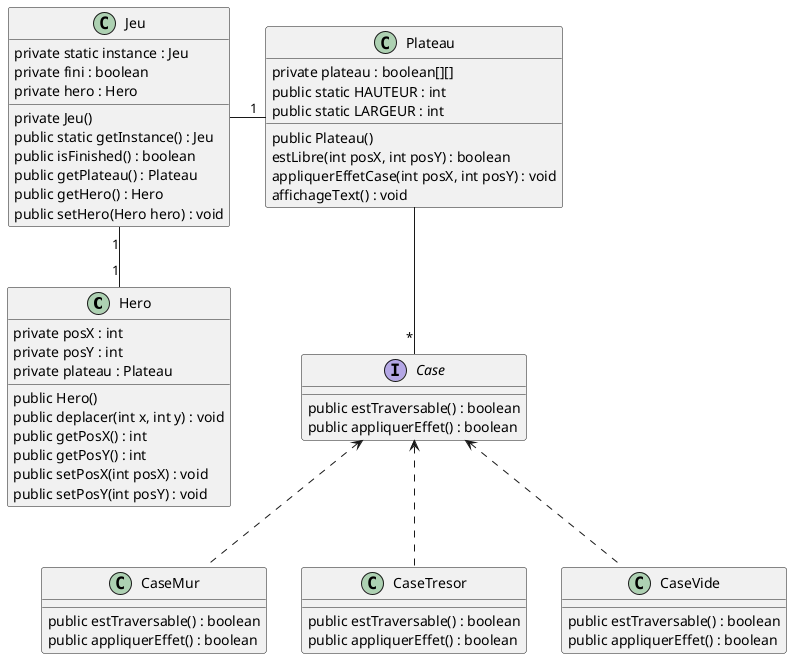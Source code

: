 @startuml
	Class Hero {
		private posX : int
		private posY : int
		private plateau : Plateau

		public Hero()
		public deplacer(int x, int y) : void
		public getPosX() : int
		public getPosY() : int
        public setPosX(int posX) : void
        public setPosY(int posY) : void
	}
	Class Plateau {
        private plateau : boolean[][]
        public static HAUTEUR : int
        public static LARGEUR : int

        public Plateau()
        estLibre(int posX, int posY) : boolean
        appliquerEffetCase(int posX, int posY) : void
        affichageText() : void

	}
	Class Jeu {
	    private static instance : Jeu
        private fini : boolean
        private hero : Hero

        private Jeu()
        public static getInstance() : Jeu
        public isFinished() : boolean
        public getPlateau() : Plateau
        public getHero() : Hero
        public setHero(Hero hero) : void
	}

	Interface Case {
	    public estTraversable() : boolean
	    public appliquerEffet() : boolean
	}

	Class CaseMur {
	    public estTraversable() : boolean
	    public appliquerEffet() : boolean
	}

	Class CaseTresor {
	    public estTraversable() : boolean
	    public appliquerEffet() : boolean
	}

	Class CaseVide {
	    public estTraversable() : boolean
	    public appliquerEffet() : boolean
	}

    Case <.. CaseVide
    Case <.. CaseMur
    Case <.. CaseTresor
    Plateau -- "*" Case
	Jeu "1" -down- "1" Hero
	Jeu -right- "1" Plateau
@enduml
